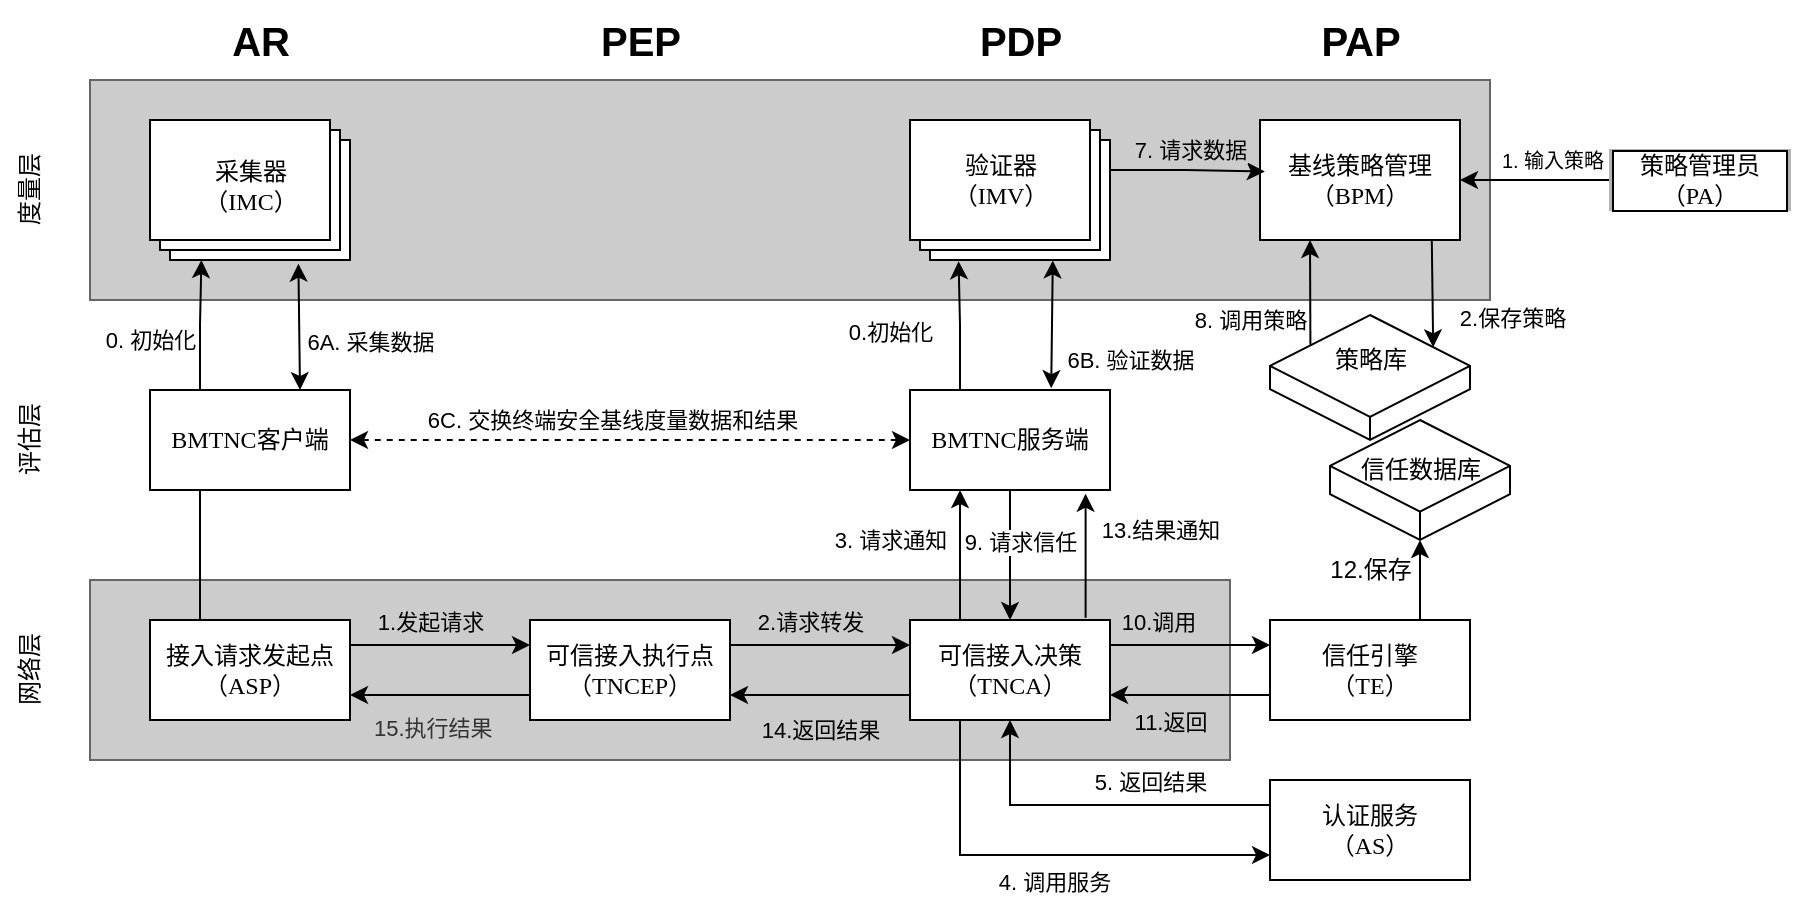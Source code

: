 <mxfile version="24.0.7" type="github">
  <diagram name="第 1 页" id="b1a1K8lGnvg2Fc-WdCFe">
    <mxGraphModel dx="1963" dy="579" grid="1" gridSize="10" guides="1" tooltips="1" connect="1" arrows="1" fold="1" page="1" pageScale="1" pageWidth="827" pageHeight="1169" math="0" shadow="0">
      <root>
        <mxCell id="0" />
        <mxCell id="1" parent="0" />
        <mxCell id="ppDxrrGSv02l8xtLy87P-3" value="" style="rounded=0;whiteSpace=wrap;html=1;fillColor=#CCCCCC;fontColor=#333333;strokeColor=#666666;" parent="1" vertex="1">
          <mxGeometry x="-60" y="400" width="570" height="90" as="geometry" />
        </mxCell>
        <mxCell id="ppDxrrGSv02l8xtLy87P-1" value="" style="rounded=0;whiteSpace=wrap;html=1;fillColor=#CCCCCC;fontColor=#333333;strokeColor=#666666;" parent="1" vertex="1">
          <mxGeometry x="-60" y="150" width="700" height="110" as="geometry" />
        </mxCell>
        <mxCell id="ppDxrrGSv02l8xtLy87P-4" value="&lt;font style=&quot;font-size: 20px;&quot;&gt;&lt;b&gt;AR&lt;/b&gt;&lt;/font&gt;" style="text;html=1;align=center;verticalAlign=middle;resizable=0;points=[];autosize=1;strokeColor=none;fillColor=none;" parent="1" vertex="1">
          <mxGeometry y="110" width="50" height="40" as="geometry" />
        </mxCell>
        <mxCell id="ppDxrrGSv02l8xtLy87P-5" value="&lt;font style=&quot;font-size: 20px;&quot;&gt;&lt;b&gt;PDP&lt;/b&gt;&lt;/font&gt;" style="text;html=1;align=center;verticalAlign=middle;resizable=0;points=[];autosize=1;strokeColor=none;fillColor=none;" parent="1" vertex="1">
          <mxGeometry x="375" y="110" width="60" height="40" as="geometry" />
        </mxCell>
        <mxCell id="ppDxrrGSv02l8xtLy87P-6" value="&lt;font style=&quot;font-size: 20px;&quot;&gt;&lt;b&gt;PEP&lt;/b&gt;&lt;/font&gt;" style="text;html=1;align=center;verticalAlign=middle;resizable=0;points=[];autosize=1;strokeColor=none;fillColor=none;" parent="1" vertex="1">
          <mxGeometry x="185" y="110" width="60" height="40" as="geometry" />
        </mxCell>
        <mxCell id="ppDxrrGSv02l8xtLy87P-8" value="" style="verticalLabelPosition=bottom;verticalAlign=top;html=1;shape=mxgraph.basic.layered_rect;dx=10;outlineConnect=0;whiteSpace=wrap;" parent="1" vertex="1">
          <mxGeometry x="-30" y="170" width="100" height="70" as="geometry" />
        </mxCell>
        <mxCell id="ppDxrrGSv02l8xtLy87P-9" value="&lt;font face=&quot;Times New Roman&quot;&gt;BMTNC&lt;/font&gt;客户端" style="rounded=0;whiteSpace=wrap;html=1;" parent="1" vertex="1">
          <mxGeometry x="-30" y="305" width="100" height="50" as="geometry" />
        </mxCell>
        <mxCell id="ppDxrrGSv02l8xtLy87P-99" style="edgeStyle=orthogonalEdgeStyle;rounded=0;orthogonalLoop=1;jettySize=auto;html=1;entryX=0.5;entryY=0;entryDx=0;entryDy=0;" parent="1" source="ppDxrrGSv02l8xtLy87P-10" target="ppDxrrGSv02l8xtLy87P-13" edge="1">
          <mxGeometry relative="1" as="geometry">
            <mxPoint x="400" y="360" as="sourcePoint" />
          </mxGeometry>
        </mxCell>
        <mxCell id="ppDxrrGSv02l8xtLy87P-100" value="9. 请求信任" style="edgeLabel;html=1;align=center;verticalAlign=middle;resizable=0;points=[];" parent="ppDxrrGSv02l8xtLy87P-99" vertex="1" connectable="0">
          <mxGeometry x="-0.189" y="3" relative="1" as="geometry">
            <mxPoint x="2" y="-1" as="offset" />
          </mxGeometry>
        </mxCell>
        <mxCell id="ppDxrrGSv02l8xtLy87P-10" value="&lt;font face=&quot;Times New Roman&quot;&gt;BMTNC&lt;/font&gt;服务端" style="rounded=0;whiteSpace=wrap;html=1;" parent="1" vertex="1">
          <mxGeometry x="350" y="305" width="100" height="50" as="geometry" />
        </mxCell>
        <mxCell id="ppDxrrGSv02l8xtLy87P-38" style="edgeStyle=orthogonalEdgeStyle;rounded=0;orthogonalLoop=1;jettySize=auto;html=1;exitX=1;exitY=0.25;exitDx=0;exitDy=0;entryX=0;entryY=0.25;entryDx=0;entryDy=0;" parent="1" source="ppDxrrGSv02l8xtLy87P-12" target="ppDxrrGSv02l8xtLy87P-14" edge="1">
          <mxGeometry relative="1" as="geometry" />
        </mxCell>
        <mxCell id="ppDxrrGSv02l8xtLy87P-39" value="&lt;span style=&quot;&quot;&gt;1.发起请求&lt;/span&gt;" style="edgeLabel;html=1;align=center;verticalAlign=middle;resizable=0;points=[];labelBackgroundColor=#CCCCCC;" parent="ppDxrrGSv02l8xtLy87P-38" vertex="1" connectable="0">
          <mxGeometry x="-0.29" y="-1" relative="1" as="geometry">
            <mxPoint x="8" y="-13" as="offset" />
          </mxGeometry>
        </mxCell>
        <mxCell id="ppDxrrGSv02l8xtLy87P-12" value="接入请求发起点&lt;br&gt;&lt;font face=&quot;Times New Roman&quot;&gt;（ASP）&lt;/font&gt;" style="rounded=0;whiteSpace=wrap;html=1;" parent="1" vertex="1">
          <mxGeometry x="-30" y="420" width="100" height="50" as="geometry" />
        </mxCell>
        <mxCell id="ppDxrrGSv02l8xtLy87P-62" style="edgeStyle=orthogonalEdgeStyle;rounded=0;orthogonalLoop=1;jettySize=auto;html=1;exitX=0.25;exitY=0;exitDx=0;exitDy=0;entryX=0.25;entryY=1;entryDx=0;entryDy=0;" parent="1" source="ppDxrrGSv02l8xtLy87P-13" target="ppDxrrGSv02l8xtLy87P-10" edge="1">
          <mxGeometry relative="1" as="geometry" />
        </mxCell>
        <mxCell id="ppDxrrGSv02l8xtLy87P-63" value="3. 请求通知" style="edgeLabel;html=1;align=center;verticalAlign=middle;resizable=0;points=[];" parent="ppDxrrGSv02l8xtLy87P-62" vertex="1" connectable="0">
          <mxGeometry x="0.062" y="-1" relative="1" as="geometry">
            <mxPoint x="-36" y="-6" as="offset" />
          </mxGeometry>
        </mxCell>
        <mxCell id="ppDxrrGSv02l8xtLy87P-66" style="edgeStyle=orthogonalEdgeStyle;rounded=0;orthogonalLoop=1;jettySize=auto;html=1;exitX=0.25;exitY=1;exitDx=0;exitDy=0;entryX=0;entryY=0.75;entryDx=0;entryDy=0;" parent="1" source="ppDxrrGSv02l8xtLy87P-13" target="ppDxrrGSv02l8xtLy87P-29" edge="1">
          <mxGeometry relative="1" as="geometry" />
        </mxCell>
        <mxCell id="ppDxrrGSv02l8xtLy87P-67" value="4. 调用服务" style="edgeLabel;html=1;align=center;verticalAlign=middle;resizable=0;points=[];fontColor=#000000;labelBackgroundColor=#FFFFFF;" parent="ppDxrrGSv02l8xtLy87P-66" vertex="1" connectable="0">
          <mxGeometry x="-0.124" y="-2" relative="1" as="geometry">
            <mxPoint x="17" y="11" as="offset" />
          </mxGeometry>
        </mxCell>
        <mxCell id="ppDxrrGSv02l8xtLy87P-102" style="edgeStyle=orthogonalEdgeStyle;rounded=0;orthogonalLoop=1;jettySize=auto;html=1;exitX=1;exitY=0.25;exitDx=0;exitDy=0;entryX=0;entryY=0.25;entryDx=0;entryDy=0;" parent="1" source="ppDxrrGSv02l8xtLy87P-13" target="ppDxrrGSv02l8xtLy87P-27" edge="1">
          <mxGeometry relative="1" as="geometry" />
        </mxCell>
        <mxCell id="ppDxrrGSv02l8xtLy87P-103" value="10.调用" style="edgeLabel;html=1;align=center;verticalAlign=middle;resizable=0;points=[];labelBackgroundColor=#CCCCCC;" parent="ppDxrrGSv02l8xtLy87P-102" vertex="1" connectable="0">
          <mxGeometry x="-0.081" y="1" relative="1" as="geometry">
            <mxPoint x="-13" y="-11" as="offset" />
          </mxGeometry>
        </mxCell>
        <mxCell id="ppDxrrGSv02l8xtLy87P-115" style="edgeStyle=orthogonalEdgeStyle;rounded=0;orthogonalLoop=1;jettySize=auto;html=1;exitX=0;exitY=0.75;exitDx=0;exitDy=0;entryX=1;entryY=0.75;entryDx=0;entryDy=0;" parent="1" source="ppDxrrGSv02l8xtLy87P-13" target="ppDxrrGSv02l8xtLy87P-14" edge="1">
          <mxGeometry relative="1" as="geometry" />
        </mxCell>
        <mxCell id="ppDxrrGSv02l8xtLy87P-13" value="可信接入决策&lt;br&gt;&lt;font face=&quot;Times New Roman&quot;&gt;（TNCA）&lt;/font&gt;" style="rounded=0;whiteSpace=wrap;html=1;" parent="1" vertex="1">
          <mxGeometry x="350" y="420" width="100" height="50" as="geometry" />
        </mxCell>
        <mxCell id="ppDxrrGSv02l8xtLy87P-57" style="edgeStyle=orthogonalEdgeStyle;rounded=0;orthogonalLoop=1;jettySize=auto;html=1;exitX=1;exitY=0.25;exitDx=0;exitDy=0;entryX=0;entryY=0.25;entryDx=0;entryDy=0;" parent="1" source="ppDxrrGSv02l8xtLy87P-14" target="ppDxrrGSv02l8xtLy87P-13" edge="1">
          <mxGeometry relative="1" as="geometry" />
        </mxCell>
        <mxCell id="ppDxrrGSv02l8xtLy87P-58" value="2.请求转发" style="edgeLabel;html=1;align=center;verticalAlign=middle;resizable=0;points=[];labelBackgroundColor=#CCCCCC;" parent="ppDxrrGSv02l8xtLy87P-57" vertex="1" connectable="0">
          <mxGeometry x="-0.467" y="1" relative="1" as="geometry">
            <mxPoint x="16" y="-11" as="offset" />
          </mxGeometry>
        </mxCell>
        <mxCell id="ppDxrrGSv02l8xtLy87P-118" style="edgeStyle=orthogonalEdgeStyle;rounded=0;orthogonalLoop=1;jettySize=auto;html=1;exitX=0;exitY=0.75;exitDx=0;exitDy=0;entryX=1;entryY=0.75;entryDx=0;entryDy=0;" parent="1" source="ppDxrrGSv02l8xtLy87P-14" target="ppDxrrGSv02l8xtLy87P-12" edge="1">
          <mxGeometry relative="1" as="geometry" />
        </mxCell>
        <mxCell id="ppDxrrGSv02l8xtLy87P-14" value="可信接入执行点&lt;br&gt;&lt;font face=&quot;Times New Roman&quot;&gt;（TNCEP）&lt;/font&gt;" style="rounded=0;whiteSpace=wrap;html=1;" parent="1" vertex="1">
          <mxGeometry x="160" y="420" width="100" height="50" as="geometry" />
        </mxCell>
        <mxCell id="ppDxrrGSv02l8xtLy87P-21" value="采集器&lt;br&gt;&lt;font face=&quot;Times New Roman&quot;&gt;（IMC）&lt;/font&gt;" style="text;html=1;align=center;verticalAlign=middle;resizable=0;points=[];autosize=1;strokeColor=none;fillColor=none;" parent="1" vertex="1">
          <mxGeometry x="-15" y="182.5" width="70" height="40" as="geometry" />
        </mxCell>
        <mxCell id="ppDxrrGSv02l8xtLy87P-23" value="" style="verticalLabelPosition=bottom;verticalAlign=top;html=1;shape=mxgraph.basic.layered_rect;dx=10;outlineConnect=0;whiteSpace=wrap;" parent="1" vertex="1">
          <mxGeometry x="350" y="170" width="100" height="70" as="geometry" />
        </mxCell>
        <mxCell id="ppDxrrGSv02l8xtLy87P-22" value="验证器&lt;br style=&quot;border-color: var(--border-color);&quot;&gt;&lt;font style=&quot;border-color: var(--border-color);&quot; face=&quot;Times New Roman&quot;&gt;（IMV）&lt;/font&gt;" style="text;html=1;align=center;verticalAlign=middle;resizable=0;points=[];autosize=1;strokeColor=none;fillColor=none;" parent="1" vertex="1">
          <mxGeometry x="360" y="180" width="70" height="40" as="geometry" />
        </mxCell>
        <mxCell id="ppDxrrGSv02l8xtLy87P-104" style="edgeStyle=orthogonalEdgeStyle;rounded=0;orthogonalLoop=1;jettySize=auto;html=1;exitX=0;exitY=0.75;exitDx=0;exitDy=0;entryX=1;entryY=0.75;entryDx=0;entryDy=0;" parent="1" source="ppDxrrGSv02l8xtLy87P-27" target="ppDxrrGSv02l8xtLy87P-13" edge="1">
          <mxGeometry relative="1" as="geometry" />
        </mxCell>
        <mxCell id="ppDxrrGSv02l8xtLy87P-109" value="11.返回" style="edgeLabel;html=1;align=center;verticalAlign=middle;resizable=0;points=[];labelBackgroundColor=#CCCCCC;" parent="ppDxrrGSv02l8xtLy87P-104" vertex="1" connectable="0">
          <mxGeometry x="-0.305" y="3" relative="1" as="geometry">
            <mxPoint x="-22" y="10" as="offset" />
          </mxGeometry>
        </mxCell>
        <mxCell id="ppDxrrGSv02l8xtLy87P-27" value="信任引擎&lt;br&gt;&lt;font face=&quot;Times New Roman&quot;&gt;（TE）&lt;/font&gt;" style="rounded=0;whiteSpace=wrap;html=1;" parent="1" vertex="1">
          <mxGeometry x="530" y="420" width="100" height="50" as="geometry" />
        </mxCell>
        <mxCell id="ppDxrrGSv02l8xtLy87P-28" value="基线策略管理&lt;br&gt;&lt;font face=&quot;Times New Roman&quot;&gt;（BPM）&lt;/font&gt;" style="rounded=0;whiteSpace=wrap;html=1;" parent="1" vertex="1">
          <mxGeometry x="525" y="170" width="100" height="60" as="geometry" />
        </mxCell>
        <mxCell id="ppDxrrGSv02l8xtLy87P-68" style="edgeStyle=orthogonalEdgeStyle;rounded=0;orthogonalLoop=1;jettySize=auto;html=1;exitX=0;exitY=0.25;exitDx=0;exitDy=0;entryX=0.5;entryY=1;entryDx=0;entryDy=0;" parent="1" source="ppDxrrGSv02l8xtLy87P-29" target="ppDxrrGSv02l8xtLy87P-13" edge="1">
          <mxGeometry relative="1" as="geometry" />
        </mxCell>
        <mxCell id="ppDxrrGSv02l8xtLy87P-69" value="5. 返回结果" style="edgeLabel;html=1;align=center;verticalAlign=middle;resizable=0;points=[];labelBackgroundColor=#FFFFFF;" parent="ppDxrrGSv02l8xtLy87P-68" vertex="1" connectable="0">
          <mxGeometry x="0.198" y="-1" relative="1" as="geometry">
            <mxPoint x="43" y="-11" as="offset" />
          </mxGeometry>
        </mxCell>
        <mxCell id="ppDxrrGSv02l8xtLy87P-29" value="认证服务&lt;br&gt;&lt;font face=&quot;Times New Roman&quot;&gt;（AS）&lt;/font&gt;" style="rounded=0;whiteSpace=wrap;html=1;" parent="1" vertex="1">
          <mxGeometry x="530" y="500" width="100" height="50" as="geometry" />
        </mxCell>
        <mxCell id="ppDxrrGSv02l8xtLy87P-30" style="edgeStyle=orthogonalEdgeStyle;rounded=0;orthogonalLoop=1;jettySize=auto;html=1;exitX=0.25;exitY=0;exitDx=0;exitDy=0;entryX=0.257;entryY=1;entryDx=0;entryDy=0;entryPerimeter=0;" parent="1" source="ppDxrrGSv02l8xtLy87P-9" target="ppDxrrGSv02l8xtLy87P-8" edge="1">
          <mxGeometry relative="1" as="geometry" />
        </mxCell>
        <mxCell id="ppDxrrGSv02l8xtLy87P-31" value="0. 初始化" style="edgeLabel;html=1;align=center;verticalAlign=middle;resizable=0;points=[];" parent="ppDxrrGSv02l8xtLy87P-30" vertex="1" connectable="0">
          <mxGeometry x="-0.238" y="-2" relative="1" as="geometry">
            <mxPoint x="-27" as="offset" />
          </mxGeometry>
        </mxCell>
        <mxCell id="ppDxrrGSv02l8xtLy87P-32" style="edgeStyle=orthogonalEdgeStyle;rounded=0;orthogonalLoop=1;jettySize=auto;html=1;exitX=0.25;exitY=0;exitDx=0;exitDy=0;entryX=0.243;entryY=1.009;entryDx=0;entryDy=0;entryPerimeter=0;" parent="1" source="ppDxrrGSv02l8xtLy87P-10" target="ppDxrrGSv02l8xtLy87P-23" edge="1">
          <mxGeometry relative="1" as="geometry" />
        </mxCell>
        <mxCell id="ppDxrrGSv02l8xtLy87P-33" value="0.初始化" style="edgeLabel;html=1;align=center;verticalAlign=middle;resizable=0;points=[];" parent="ppDxrrGSv02l8xtLy87P-32" vertex="1" connectable="0">
          <mxGeometry x="-0.219" y="1" relative="1" as="geometry">
            <mxPoint x="-34" y="-4" as="offset" />
          </mxGeometry>
        </mxCell>
        <mxCell id="ppDxrrGSv02l8xtLy87P-50" value="&lt;font style=&quot;font-size: 20px;&quot;&gt;&lt;b&gt;PAP&lt;/b&gt;&lt;/font&gt;" style="text;html=1;align=center;verticalAlign=middle;resizable=0;points=[];autosize=1;strokeColor=none;fillColor=none;" parent="1" vertex="1">
          <mxGeometry x="545" y="110" width="60" height="40" as="geometry" />
        </mxCell>
        <mxCell id="ppDxrrGSv02l8xtLy87P-51" value="" style="html=1;whiteSpace=wrap;shape=isoCube2;backgroundOutline=1;isoAngle=15.862;" parent="1" vertex="1">
          <mxGeometry x="530" y="267.5" width="100" height="62.5" as="geometry" />
        </mxCell>
        <mxCell id="ppDxrrGSv02l8xtLy87P-60" value="" style="edgeStyle=orthogonalEdgeStyle;rounded=0;orthogonalLoop=1;jettySize=auto;html=1;" parent="1" source="ppDxrrGSv02l8xtLy87P-56" target="ppDxrrGSv02l8xtLy87P-28" edge="1">
          <mxGeometry relative="1" as="geometry" />
        </mxCell>
        <mxCell id="ppDxrrGSv02l8xtLy87P-61" value="1. 输入策略" style="edgeLabel;html=1;align=center;verticalAlign=middle;resizable=0;points=[];fontSize=10;" parent="ppDxrrGSv02l8xtLy87P-60" vertex="1" connectable="0">
          <mxGeometry x="0.267" y="-3" relative="1" as="geometry">
            <mxPoint x="18" y="-7" as="offset" />
          </mxGeometry>
        </mxCell>
        <mxCell id="ppDxrrGSv02l8xtLy87P-56" value="策略管理员&lt;font face=&quot;Times New Roman&quot;&gt;（PA）&lt;/font&gt;" style="rounded=0;whiteSpace=wrap;html=1;strokeColor=#B3B3B3;fillColor=#B3B3B3;labelBorderColor=#000000;labelBackgroundColor=default;" parent="1" vertex="1">
          <mxGeometry x="700" y="185" width="90" height="30" as="geometry" />
        </mxCell>
        <mxCell id="ppDxrrGSv02l8xtLy87P-73" value="" style="endArrow=classic;startArrow=classic;html=1;rounded=0;entryX=0;entryY=0.5;entryDx=0;entryDy=0;exitX=1;exitY=0.5;exitDx=0;exitDy=0;dashed=1;" parent="1" source="ppDxrrGSv02l8xtLy87P-9" target="ppDxrrGSv02l8xtLy87P-10" edge="1">
          <mxGeometry width="50" height="50" relative="1" as="geometry">
            <mxPoint x="-170" y="400" as="sourcePoint" />
            <mxPoint x="-120" y="350" as="targetPoint" />
          </mxGeometry>
        </mxCell>
        <mxCell id="ppDxrrGSv02l8xtLy87P-76" value="6C. 交换终端安全基线度量数据和结果" style="edgeLabel;html=1;align=center;verticalAlign=middle;resizable=0;points=[];" parent="ppDxrrGSv02l8xtLy87P-73" vertex="1" connectable="0">
          <mxGeometry x="-0.24" relative="1" as="geometry">
            <mxPoint x="24" y="-10" as="offset" />
          </mxGeometry>
        </mxCell>
        <mxCell id="ppDxrrGSv02l8xtLy87P-74" value="" style="endArrow=none;html=1;rounded=0;entryX=0.25;entryY=1;entryDx=0;entryDy=0;exitX=0.25;exitY=0;exitDx=0;exitDy=0;" parent="1" source="ppDxrrGSv02l8xtLy87P-12" target="ppDxrrGSv02l8xtLy87P-9" edge="1">
          <mxGeometry width="50" height="50" relative="1" as="geometry">
            <mxPoint x="-130" y="440" as="sourcePoint" />
            <mxPoint x="-80" y="390" as="targetPoint" />
          </mxGeometry>
        </mxCell>
        <mxCell id="ppDxrrGSv02l8xtLy87P-77" value="" style="endArrow=classic;startArrow=classic;html=1;rounded=0;entryX=0.75;entryY=0;entryDx=0;entryDy=0;exitX=0.742;exitY=1.026;exitDx=0;exitDy=0;exitPerimeter=0;" parent="1" source="ppDxrrGSv02l8xtLy87P-8" target="ppDxrrGSv02l8xtLy87P-9" edge="1">
          <mxGeometry width="50" height="50" relative="1" as="geometry">
            <mxPoint x="30" y="280" as="sourcePoint" />
            <mxPoint x="149.2" y="274.8" as="targetPoint" />
          </mxGeometry>
        </mxCell>
        <mxCell id="ppDxrrGSv02l8xtLy87P-78" value="6A. 采集数据" style="edgeLabel;html=1;align=center;verticalAlign=middle;resizable=0;points=[];" parent="ppDxrrGSv02l8xtLy87P-77" vertex="1" connectable="0">
          <mxGeometry x="0.121" y="3" relative="1" as="geometry">
            <mxPoint x="32" y="3" as="offset" />
          </mxGeometry>
        </mxCell>
        <mxCell id="ppDxrrGSv02l8xtLy87P-79" value="" style="endArrow=classic;startArrow=classic;html=1;rounded=0;entryX=0.706;entryY=-0.018;entryDx=0;entryDy=0;entryPerimeter=0;exitX=0.714;exitY=1.003;exitDx=0;exitDy=0;exitPerimeter=0;" parent="1" source="ppDxrrGSv02l8xtLy87P-23" target="ppDxrrGSv02l8xtLy87P-10" edge="1">
          <mxGeometry width="50" height="50" relative="1" as="geometry">
            <mxPoint x="430" y="250" as="sourcePoint" />
            <mxPoint x="290" y="270" as="targetPoint" />
          </mxGeometry>
        </mxCell>
        <mxCell id="ppDxrrGSv02l8xtLy87P-80" value="6B. 验证数据" style="edgeLabel;html=1;align=center;verticalAlign=middle;resizable=0;points=[];" parent="ppDxrrGSv02l8xtLy87P-79" vertex="1" connectable="0">
          <mxGeometry x="-0.015" relative="1" as="geometry">
            <mxPoint x="39" y="18" as="offset" />
          </mxGeometry>
        </mxCell>
        <mxCell id="ppDxrrGSv02l8xtLy87P-83" style="edgeStyle=orthogonalEdgeStyle;rounded=0;orthogonalLoop=1;jettySize=auto;html=1;exitX=0;exitY=0;exitDx=100;exitDy=25;exitPerimeter=0;entryX=0.024;entryY=0.43;entryDx=0;entryDy=0;entryPerimeter=0;" parent="1" source="ppDxrrGSv02l8xtLy87P-23" target="ppDxrrGSv02l8xtLy87P-28" edge="1">
          <mxGeometry relative="1" as="geometry" />
        </mxCell>
        <mxCell id="ppDxrrGSv02l8xtLy87P-84" value="7. 请求数据" style="edgeLabel;html=1;align=center;verticalAlign=middle;resizable=0;points=[];labelBackgroundColor=#CCCCCC;" parent="ppDxrrGSv02l8xtLy87P-83" vertex="1" connectable="0">
          <mxGeometry x="-0.36" y="1" relative="1" as="geometry">
            <mxPoint x="15" y="-9" as="offset" />
          </mxGeometry>
        </mxCell>
        <mxCell id="ppDxrrGSv02l8xtLy87P-85" value="" style="endArrow=classic;html=1;rounded=0;entryX=0.25;entryY=1;entryDx=0;entryDy=0;exitX=0.202;exitY=0.238;exitDx=0;exitDy=0;exitPerimeter=0;" parent="1" source="ppDxrrGSv02l8xtLy87P-51" target="ppDxrrGSv02l8xtLy87P-28" edge="1">
          <mxGeometry width="50" height="50" relative="1" as="geometry">
            <mxPoint x="550" y="300" as="sourcePoint" />
            <mxPoint x="790" y="340" as="targetPoint" />
          </mxGeometry>
        </mxCell>
        <mxCell id="ppDxrrGSv02l8xtLy87P-86" value="8. 调用策略" style="edgeLabel;html=1;align=center;verticalAlign=middle;resizable=0;points=[];" parent="ppDxrrGSv02l8xtLy87P-85" vertex="1" connectable="0">
          <mxGeometry x="-0.112" y="3" relative="1" as="geometry">
            <mxPoint x="-27" y="11" as="offset" />
          </mxGeometry>
        </mxCell>
        <mxCell id="ppDxrrGSv02l8xtLy87P-95" value="度量层" style="text;html=1;align=center;verticalAlign=middle;resizable=0;points=[];autosize=1;strokeColor=none;fillColor=none;rotation=-90;" parent="1" vertex="1">
          <mxGeometry x="-120" y="190" width="60" height="30" as="geometry" />
        </mxCell>
        <mxCell id="ppDxrrGSv02l8xtLy87P-97" value="评估层" style="text;html=1;align=center;verticalAlign=middle;resizable=0;points=[];autosize=1;strokeColor=none;fillColor=none;rotation=-90;" parent="1" vertex="1">
          <mxGeometry x="-120" y="315" width="60" height="30" as="geometry" />
        </mxCell>
        <mxCell id="ppDxrrGSv02l8xtLy87P-98" value="网络层" style="text;html=1;align=center;verticalAlign=middle;resizable=0;points=[];autosize=1;strokeColor=none;fillColor=none;rotation=-90;" parent="1" vertex="1">
          <mxGeometry x="-120" y="430" width="60" height="30" as="geometry" />
        </mxCell>
        <mxCell id="ppDxrrGSv02l8xtLy87P-107" value="" style="endArrow=classic;html=1;rounded=0;exitX=0.859;exitY=1.005;exitDx=0;exitDy=0;exitPerimeter=0;entryX=0.816;entryY=0.258;entryDx=0;entryDy=0;entryPerimeter=0;" parent="1" source="ppDxrrGSv02l8xtLy87P-28" target="ppDxrrGSv02l8xtLy87P-51" edge="1">
          <mxGeometry width="50" height="50" relative="1" as="geometry">
            <mxPoint x="690" y="310" as="sourcePoint" />
            <mxPoint x="740" y="260" as="targetPoint" />
          </mxGeometry>
        </mxCell>
        <mxCell id="ppDxrrGSv02l8xtLy87P-108" value="2.保存策略" style="edgeLabel;html=1;align=center;verticalAlign=middle;resizable=0;points=[];" parent="ppDxrrGSv02l8xtLy87P-107" vertex="1" connectable="0">
          <mxGeometry x="0.186" y="-2" relative="1" as="geometry">
            <mxPoint x="41" y="7" as="offset" />
          </mxGeometry>
        </mxCell>
        <mxCell id="ppDxrrGSv02l8xtLy87P-110" value="策略库" style="text;html=1;align=center;verticalAlign=middle;resizable=0;points=[];autosize=1;strokeColor=none;fillColor=none;" parent="1" vertex="1">
          <mxGeometry x="550" y="275" width="60" height="30" as="geometry" />
        </mxCell>
        <mxCell id="ppDxrrGSv02l8xtLy87P-111" value="" style="html=1;whiteSpace=wrap;shape=isoCube2;backgroundOutline=1;isoAngle=15.862;" parent="1" vertex="1">
          <mxGeometry x="560" y="320" width="90" height="60" as="geometry" />
        </mxCell>
        <mxCell id="ppDxrrGSv02l8xtLy87P-112" value="信任数据库" style="text;html=1;align=center;verticalAlign=middle;resizable=0;points=[];autosize=1;strokeColor=none;fillColor=none;" parent="1" vertex="1">
          <mxGeometry x="565" y="330" width="80" height="30" as="geometry" />
        </mxCell>
        <mxCell id="ppDxrrGSv02l8xtLy87P-114" value="12.保存" style="text;html=1;align=center;verticalAlign=middle;resizable=0;points=[];autosize=1;strokeColor=none;fillColor=none;" parent="1" vertex="1">
          <mxGeometry x="550" y="380" width="60" height="30" as="geometry" />
        </mxCell>
        <mxCell id="ppDxrrGSv02l8xtLy87P-116" value="&lt;font style=&quot;font-size: 11px;&quot;&gt;14.返回结果&lt;/font&gt;" style="text;html=1;align=center;verticalAlign=middle;resizable=0;points=[];autosize=1;strokeColor=none;fillColor=none;" parent="1" vertex="1">
          <mxGeometry x="265" y="460" width="80" height="30" as="geometry" />
        </mxCell>
        <mxCell id="ppDxrrGSv02l8xtLy87P-117" value="&lt;span style=&quot;color: rgb(51, 51, 51); font-family: Helvetica; font-style: normal; font-variant-ligatures: normal; font-variant-caps: normal; font-weight: 400; letter-spacing: normal; orphans: 2; text-align: center; text-indent: 0px; text-transform: none; widows: 2; word-spacing: 0px; -webkit-text-stroke-width: 0px; text-decoration-thickness: initial; text-decoration-style: initial; text-decoration-color: initial; float: none; display: inline !important;&quot;&gt;&lt;font style=&quot;font-size: 11px;&quot;&gt;15.执行结果&lt;/font&gt;&lt;/span&gt;" style="text;whiteSpace=wrap;html=1;labelBackgroundColor=#CCCCCC;" parent="1" vertex="1">
          <mxGeometry x="80" y="460" width="120" height="40" as="geometry" />
        </mxCell>
        <mxCell id="ppDxrrGSv02l8xtLy87P-119" style="edgeStyle=orthogonalEdgeStyle;rounded=0;orthogonalLoop=1;jettySize=auto;html=1;exitX=0.75;exitY=0;exitDx=0;exitDy=0;entryX=0.5;entryY=1;entryDx=0;entryDy=0;entryPerimeter=0;" parent="1" source="ppDxrrGSv02l8xtLy87P-27" target="ppDxrrGSv02l8xtLy87P-111" edge="1">
          <mxGeometry relative="1" as="geometry" />
        </mxCell>
        <mxCell id="ppDxrrGSv02l8xtLy87P-120" style="edgeStyle=orthogonalEdgeStyle;rounded=0;orthogonalLoop=1;jettySize=auto;html=1;exitX=0.878;exitY=-0.022;exitDx=0;exitDy=0;entryX=0.878;entryY=1.037;entryDx=0;entryDy=0;entryPerimeter=0;exitPerimeter=0;" parent="1" source="ppDxrrGSv02l8xtLy87P-13" target="ppDxrrGSv02l8xtLy87P-10" edge="1">
          <mxGeometry relative="1" as="geometry" />
        </mxCell>
        <mxCell id="ppDxrrGSv02l8xtLy87P-121" value="&lt;font style=&quot;font-size: 11px;&quot;&gt;13.结果通知&lt;/font&gt;" style="text;html=1;align=center;verticalAlign=middle;resizable=0;points=[];autosize=1;strokeColor=none;fillColor=none;" parent="1" vertex="1">
          <mxGeometry x="435" y="360" width="80" height="30" as="geometry" />
        </mxCell>
      </root>
    </mxGraphModel>
  </diagram>
</mxfile>
